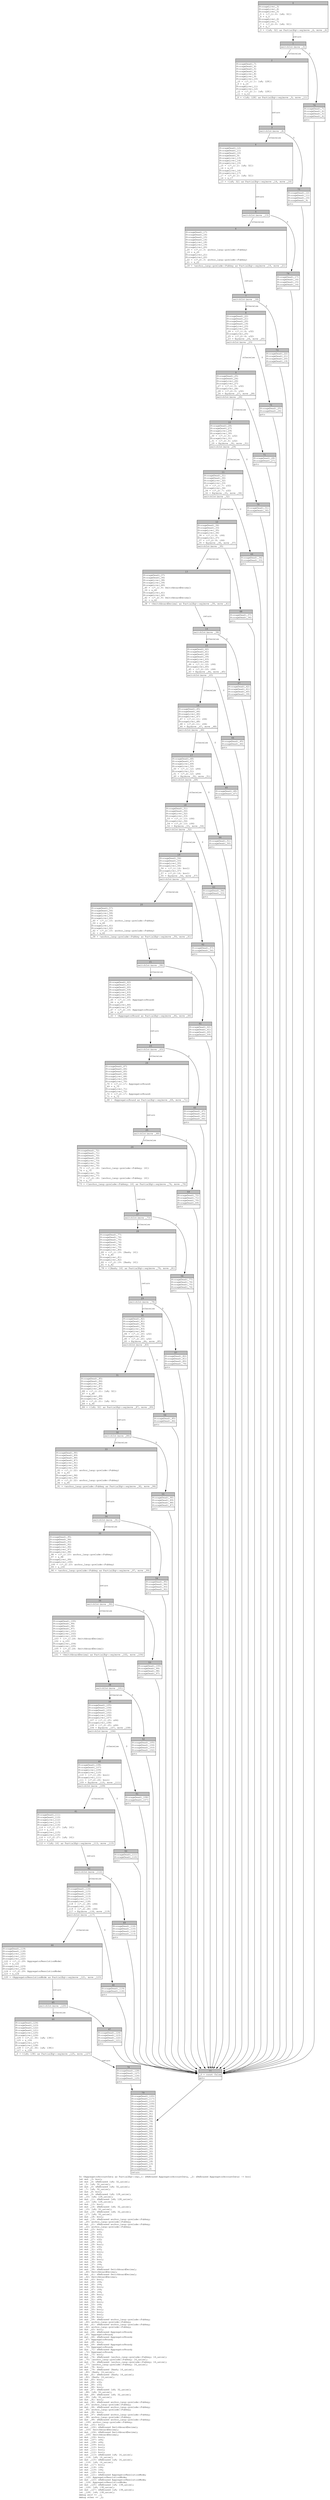 digraph Mir_0_243 {
    graph [fontname="Courier, monospace"];
    node [fontname="Courier, monospace"];
    edge [fontname="Courier, monospace"];
    label=<fn &lt;AggregatorAccountData as PartialEq&gt;::eq(_1: &amp;ReErased AggregatorAccountData, _2: &amp;ReErased AggregatorAccountData) -&gt; bool<br align="left"/>let mut _3: bool;<br align="left"/>let mut _4: &amp;ReErased [u8; 32_usize];<br align="left"/>let _5: [u8; 32_usize];<br align="left"/>let mut _6: &amp;ReErased [u8; 32_usize];<br align="left"/>let _7: [u8; 32_usize];<br align="left"/>let mut _8: bool;<br align="left"/>let mut _9: &amp;ReErased [u8; 128_usize];<br align="left"/>let _10: [u8; 128_usize];<br align="left"/>let mut _11: &amp;ReErased [u8; 128_usize];<br align="left"/>let _12: [u8; 128_usize];<br align="left"/>let mut _13: bool;<br align="left"/>let mut _14: &amp;ReErased [u8; 32_usize];<br align="left"/>let _15: [u8; 32_usize];<br align="left"/>let mut _16: &amp;ReErased [u8; 32_usize];<br align="left"/>let _17: [u8; 32_usize];<br align="left"/>let mut _18: bool;<br align="left"/>let mut _19: &amp;ReErased anchor_lang::prelude::Pubkey;<br align="left"/>let _20: anchor_lang::prelude::Pubkey;<br align="left"/>let mut _21: &amp;ReErased anchor_lang::prelude::Pubkey;<br align="left"/>let _22: anchor_lang::prelude::Pubkey;<br align="left"/>let mut _23: bool;<br align="left"/>let mut _24: u32;<br align="left"/>let mut _25: u32;<br align="left"/>let mut _26: bool;<br align="left"/>let mut _27: u32;<br align="left"/>let mut _28: u32;<br align="left"/>let mut _29: bool;<br align="left"/>let mut _30: u32;<br align="left"/>let mut _31: u32;<br align="left"/>let mut _32: bool;<br align="left"/>let mut _33: u32;<br align="left"/>let mut _34: u32;<br align="left"/>let mut _35: bool;<br align="left"/>let mut _36: i64;<br align="left"/>let mut _37: i64;<br align="left"/>let mut _38: bool;<br align="left"/>let mut _39: &amp;ReErased SwitchboardDecimal;<br align="left"/>let _40: SwitchboardDecimal;<br align="left"/>let mut _41: &amp;ReErased SwitchboardDecimal;<br align="left"/>let _42: SwitchboardDecimal;<br align="left"/>let mut _43: bool;<br align="left"/>let mut _44: i64;<br align="left"/>let mut _45: i64;<br align="left"/>let mut _46: bool;<br align="left"/>let mut _47: i64;<br align="left"/>let mut _48: i64;<br align="left"/>let mut _49: bool;<br align="left"/>let mut _50: u64;<br align="left"/>let mut _51: u64;<br align="left"/>let mut _52: bool;<br align="left"/>let mut _53: i64;<br align="left"/>let mut _54: i64;<br align="left"/>let mut _55: bool;<br align="left"/>let mut _56: bool;<br align="left"/>let mut _57: bool;<br align="left"/>let mut _58: bool;<br align="left"/>let mut _59: &amp;ReErased anchor_lang::prelude::Pubkey;<br align="left"/>let _60: anchor_lang::prelude::Pubkey;<br align="left"/>let mut _61: &amp;ReErased anchor_lang::prelude::Pubkey;<br align="left"/>let _62: anchor_lang::prelude::Pubkey;<br align="left"/>let mut _63: bool;<br align="left"/>let mut _64: &amp;ReErased AggregatorRound;<br align="left"/>let _65: AggregatorRound;<br align="left"/>let mut _66: &amp;ReErased AggregatorRound;<br align="left"/>let _67: AggregatorRound;<br align="left"/>let mut _68: bool;<br align="left"/>let mut _69: &amp;ReErased AggregatorRound;<br align="left"/>let _70: AggregatorRound;<br align="left"/>let mut _71: &amp;ReErased AggregatorRound;<br align="left"/>let _72: AggregatorRound;<br align="left"/>let mut _73: bool;<br align="left"/>let mut _74: &amp;ReErased [anchor_lang::prelude::Pubkey; 16_usize];<br align="left"/>let _75: [anchor_lang::prelude::Pubkey; 16_usize];<br align="left"/>let mut _76: &amp;ReErased [anchor_lang::prelude::Pubkey; 16_usize];<br align="left"/>let _77: [anchor_lang::prelude::Pubkey; 16_usize];<br align="left"/>let mut _78: bool;<br align="left"/>let mut _79: &amp;ReErased [Hash; 16_usize];<br align="left"/>let _80: [Hash; 16_usize];<br align="left"/>let mut _81: &amp;ReErased [Hash; 16_usize];<br align="left"/>let _82: [Hash; 16_usize];<br align="left"/>let mut _83: bool;<br align="left"/>let mut _84: u32;<br align="left"/>let mut _85: u32;<br align="left"/>let mut _86: bool;<br align="left"/>let mut _87: &amp;ReErased [u8; 32_usize];<br align="left"/>let _88: [u8; 32_usize];<br align="left"/>let mut _89: &amp;ReErased [u8; 32_usize];<br align="left"/>let _90: [u8; 32_usize];<br align="left"/>let mut _91: bool;<br align="left"/>let mut _92: &amp;ReErased anchor_lang::prelude::Pubkey;<br align="left"/>let _93: anchor_lang::prelude::Pubkey;<br align="left"/>let mut _94: &amp;ReErased anchor_lang::prelude::Pubkey;<br align="left"/>let _95: anchor_lang::prelude::Pubkey;<br align="left"/>let mut _96: bool;<br align="left"/>let mut _97: &amp;ReErased anchor_lang::prelude::Pubkey;<br align="left"/>let _98: anchor_lang::prelude::Pubkey;<br align="left"/>let mut _99: &amp;ReErased anchor_lang::prelude::Pubkey;<br align="left"/>let _100: anchor_lang::prelude::Pubkey;<br align="left"/>let mut _101: bool;<br align="left"/>let mut _102: &amp;ReErased SwitchboardDecimal;<br align="left"/>let _103: SwitchboardDecimal;<br align="left"/>let mut _104: &amp;ReErased SwitchboardDecimal;<br align="left"/>let _105: SwitchboardDecimal;<br align="left"/>let mut _106: bool;<br align="left"/>let mut _107: u64;<br align="left"/>let mut _108: u64;<br align="left"/>let mut _109: bool;<br align="left"/>let mut _110: bool;<br align="left"/>let mut _111: bool;<br align="left"/>let mut _112: bool;<br align="left"/>let mut _113: &amp;ReErased [u8; 16_usize];<br align="left"/>let _114: [u8; 16_usize];<br align="left"/>let mut _115: &amp;ReErased [u8; 16_usize];<br align="left"/>let _116: [u8; 16_usize];<br align="left"/>let mut _117: bool;<br align="left"/>let mut _118: i64;<br align="left"/>let mut _119: i64;<br align="left"/>let mut _120: bool;<br align="left"/>let mut _121: &amp;ReErased AggregatorResolutionMode;<br align="left"/>let _122: AggregatorResolutionMode;<br align="left"/>let mut _123: &amp;ReErased AggregatorResolutionMode;<br align="left"/>let _124: AggregatorResolutionMode;<br align="left"/>let mut _125: &amp;ReErased [u8; 138_usize];<br align="left"/>let _126: [u8; 138_usize];<br align="left"/>let mut _127: &amp;ReErased [u8; 138_usize];<br align="left"/>let _128: [u8; 138_usize];<br align="left"/>debug self =&gt; _1;<br align="left"/>debug other =&gt; _2;<br align="left"/>>;
    bb0__0_243 [shape="none", label=<<table border="0" cellborder="1" cellspacing="0"><tr><td bgcolor="gray" align="center" colspan="1">0</td></tr><tr><td align="left" balign="left">StorageLive(_3)<br/>StorageLive(_4)<br/>StorageLive(_5)<br/>_5 = ((*_1).0: [u8; 32])<br/>_4 = &amp;_5<br/>StorageLive(_6)<br/>StorageLive(_7)<br/>_7 = ((*_2).0: [u8; 32])<br/>_6 = &amp;_7<br/></td></tr><tr><td align="left">_3 = &lt;[u8; 32] as PartialEq&gt;::eq(move _4, move _6)</td></tr></table>>];
    bb1__0_243 [shape="none", label=<<table border="0" cellborder="1" cellspacing="0"><tr><td bgcolor="gray" align="center" colspan="1">1</td></tr><tr><td align="left">switchInt(move _3)</td></tr></table>>];
    bb2__0_243 [shape="none", label=<<table border="0" cellborder="1" cellspacing="0"><tr><td bgcolor="gray" align="center" colspan="1">2</td></tr><tr><td align="left" balign="left">StorageDead(_7)<br/>StorageDead(_6)<br/>StorageDead(_5)<br/>StorageDead(_4)<br/>StorageLive(_8)<br/>StorageLive(_9)<br/>StorageLive(_10)<br/>_10 = ((*_1).1: [u8; 128])<br/>_9 = &amp;_10<br/>StorageLive(_11)<br/>StorageLive(_12)<br/>_12 = ((*_2).1: [u8; 128])<br/>_11 = &amp;_12<br/></td></tr><tr><td align="left">_8 = &lt;[u8; 128] as PartialEq&gt;::eq(move _9, move _11)</td></tr></table>>];
    bb3__0_243 [shape="none", label=<<table border="0" cellborder="1" cellspacing="0"><tr><td bgcolor="gray" align="center" colspan="1">3</td></tr><tr><td align="left">switchInt(move _8)</td></tr></table>>];
    bb4__0_243 [shape="none", label=<<table border="0" cellborder="1" cellspacing="0"><tr><td bgcolor="gray" align="center" colspan="1">4</td></tr><tr><td align="left" balign="left">StorageDead(_12)<br/>StorageDead(_11)<br/>StorageDead(_10)<br/>StorageDead(_9)<br/>StorageLive(_13)<br/>StorageLive(_14)<br/>StorageLive(_15)<br/>_15 = ((*_1).2: [u8; 32])<br/>_14 = &amp;_15<br/>StorageLive(_16)<br/>StorageLive(_17)<br/>_17 = ((*_2).2: [u8; 32])<br/>_16 = &amp;_17<br/></td></tr><tr><td align="left">_13 = &lt;[u8; 32] as PartialEq&gt;::eq(move _14, move _16)</td></tr></table>>];
    bb5__0_243 [shape="none", label=<<table border="0" cellborder="1" cellspacing="0"><tr><td bgcolor="gray" align="center" colspan="1">5</td></tr><tr><td align="left">switchInt(move _13)</td></tr></table>>];
    bb6__0_243 [shape="none", label=<<table border="0" cellborder="1" cellspacing="0"><tr><td bgcolor="gray" align="center" colspan="1">6</td></tr><tr><td align="left" balign="left">StorageDead(_17)<br/>StorageDead(_16)<br/>StorageDead(_15)<br/>StorageDead(_14)<br/>StorageLive(_18)<br/>StorageLive(_19)<br/>StorageLive(_20)<br/>_20 = ((*_1).3: anchor_lang::prelude::Pubkey)<br/>_19 = &amp;_20<br/>StorageLive(_21)<br/>StorageLive(_22)<br/>_22 = ((*_2).3: anchor_lang::prelude::Pubkey)<br/>_21 = &amp;_22<br/></td></tr><tr><td align="left">_18 = &lt;anchor_lang::prelude::Pubkey as PartialEq&gt;::eq(move _19, move _21)</td></tr></table>>];
    bb7__0_243 [shape="none", label=<<table border="0" cellborder="1" cellspacing="0"><tr><td bgcolor="gray" align="center" colspan="1">7</td></tr><tr><td align="left">switchInt(move _18)</td></tr></table>>];
    bb8__0_243 [shape="none", label=<<table border="0" cellborder="1" cellspacing="0"><tr><td bgcolor="gray" align="center" colspan="1">8</td></tr><tr><td align="left" balign="left">StorageDead(_22)<br/>StorageDead(_21)<br/>StorageDead(_20)<br/>StorageDead(_19)<br/>StorageLive(_23)<br/>StorageLive(_24)<br/>_24 = ((*_1).4: u32)<br/>StorageLive(_25)<br/>_25 = ((*_2).4: u32)<br/>_23 = Eq(move _24, move _25)<br/></td></tr><tr><td align="left">switchInt(move _23)</td></tr></table>>];
    bb9__0_243 [shape="none", label=<<table border="0" cellborder="1" cellspacing="0"><tr><td bgcolor="gray" align="center" colspan="1">9</td></tr><tr><td align="left" balign="left">StorageDead(_25)<br/>StorageDead(_24)<br/>StorageLive(_26)<br/>StorageLive(_27)<br/>_27 = ((*_1).5: u32)<br/>StorageLive(_28)<br/>_28 = ((*_2).5: u32)<br/>_26 = Eq(move _27, move _28)<br/></td></tr><tr><td align="left">switchInt(move _26)</td></tr></table>>];
    bb10__0_243 [shape="none", label=<<table border="0" cellborder="1" cellspacing="0"><tr><td bgcolor="gray" align="center" colspan="1">10</td></tr><tr><td align="left" balign="left">StorageDead(_28)<br/>StorageDead(_27)<br/>StorageLive(_29)<br/>StorageLive(_30)<br/>_30 = ((*_1).6: u32)<br/>StorageLive(_31)<br/>_31 = ((*_2).6: u32)<br/>_29 = Eq(move _30, move _31)<br/></td></tr><tr><td align="left">switchInt(move _29)</td></tr></table>>];
    bb11__0_243 [shape="none", label=<<table border="0" cellborder="1" cellspacing="0"><tr><td bgcolor="gray" align="center" colspan="1">11</td></tr><tr><td align="left" balign="left">StorageDead(_31)<br/>StorageDead(_30)<br/>StorageLive(_32)<br/>StorageLive(_33)<br/>_33 = ((*_1).7: u32)<br/>StorageLive(_34)<br/>_34 = ((*_2).7: u32)<br/>_32 = Eq(move _33, move _34)<br/></td></tr><tr><td align="left">switchInt(move _32)</td></tr></table>>];
    bb12__0_243 [shape="none", label=<<table border="0" cellborder="1" cellspacing="0"><tr><td bgcolor="gray" align="center" colspan="1">12</td></tr><tr><td align="left" balign="left">StorageDead(_34)<br/>StorageDead(_33)<br/>StorageLive(_35)<br/>StorageLive(_36)<br/>_36 = ((*_1).8: i64)<br/>StorageLive(_37)<br/>_37 = ((*_2).8: i64)<br/>_35 = Eq(move _36, move _37)<br/></td></tr><tr><td align="left">switchInt(move _35)</td></tr></table>>];
    bb13__0_243 [shape="none", label=<<table border="0" cellborder="1" cellspacing="0"><tr><td bgcolor="gray" align="center" colspan="1">13</td></tr><tr><td align="left" balign="left">StorageDead(_37)<br/>StorageDead(_36)<br/>StorageLive(_38)<br/>StorageLive(_39)<br/>StorageLive(_40)<br/>_40 = ((*_1).9: SwitchboardDecimal)<br/>_39 = &amp;_40<br/>StorageLive(_41)<br/>StorageLive(_42)<br/>_42 = ((*_2).9: SwitchboardDecimal)<br/>_41 = &amp;_42<br/></td></tr><tr><td align="left">_38 = &lt;SwitchboardDecimal as PartialEq&gt;::eq(move _39, move _41)</td></tr></table>>];
    bb14__0_243 [shape="none", label=<<table border="0" cellborder="1" cellspacing="0"><tr><td bgcolor="gray" align="center" colspan="1">14</td></tr><tr><td align="left">switchInt(move _38)</td></tr></table>>];
    bb15__0_243 [shape="none", label=<<table border="0" cellborder="1" cellspacing="0"><tr><td bgcolor="gray" align="center" colspan="1">15</td></tr><tr><td align="left" balign="left">StorageDead(_42)<br/>StorageDead(_41)<br/>StorageDead(_40)<br/>StorageDead(_39)<br/>StorageLive(_43)<br/>StorageLive(_44)<br/>_44 = ((*_1).10: i64)<br/>StorageLive(_45)<br/>_45 = ((*_2).10: i64)<br/>_43 = Eq(move _44, move _45)<br/></td></tr><tr><td align="left">switchInt(move _43)</td></tr></table>>];
    bb16__0_243 [shape="none", label=<<table border="0" cellborder="1" cellspacing="0"><tr><td bgcolor="gray" align="center" colspan="1">16</td></tr><tr><td align="left" balign="left">StorageDead(_45)<br/>StorageDead(_44)<br/>StorageLive(_46)<br/>StorageLive(_47)<br/>_47 = ((*_1).11: i64)<br/>StorageLive(_48)<br/>_48 = ((*_2).11: i64)<br/>_46 = Eq(move _47, move _48)<br/></td></tr><tr><td align="left">switchInt(move _46)</td></tr></table>>];
    bb17__0_243 [shape="none", label=<<table border="0" cellborder="1" cellspacing="0"><tr><td bgcolor="gray" align="center" colspan="1">17</td></tr><tr><td align="left" balign="left">StorageDead(_48)<br/>StorageDead(_47)<br/>StorageLive(_49)<br/>StorageLive(_50)<br/>_50 = ((*_1).12: u64)<br/>StorageLive(_51)<br/>_51 = ((*_2).12: u64)<br/>_49 = Eq(move _50, move _51)<br/></td></tr><tr><td align="left">switchInt(move _49)</td></tr></table>>];
    bb18__0_243 [shape="none", label=<<table border="0" cellborder="1" cellspacing="0"><tr><td bgcolor="gray" align="center" colspan="1">18</td></tr><tr><td align="left" balign="left">StorageDead(_51)<br/>StorageDead(_50)<br/>StorageLive(_52)<br/>StorageLive(_53)<br/>_53 = ((*_1).13: i64)<br/>StorageLive(_54)<br/>_54 = ((*_2).13: i64)<br/>_52 = Eq(move _53, move _54)<br/></td></tr><tr><td align="left">switchInt(move _52)</td></tr></table>>];
    bb19__0_243 [shape="none", label=<<table border="0" cellborder="1" cellspacing="0"><tr><td bgcolor="gray" align="center" colspan="1">19</td></tr><tr><td align="left" balign="left">StorageDead(_54)<br/>StorageDead(_53)<br/>StorageLive(_55)<br/>StorageLive(_56)<br/>_56 = ((*_1).14: bool)<br/>StorageLive(_57)<br/>_57 = ((*_2).14: bool)<br/>_55 = Eq(move _56, move _57)<br/></td></tr><tr><td align="left">switchInt(move _55)</td></tr></table>>];
    bb20__0_243 [shape="none", label=<<table border="0" cellborder="1" cellspacing="0"><tr><td bgcolor="gray" align="center" colspan="1">20</td></tr><tr><td align="left" balign="left">StorageDead(_57)<br/>StorageDead(_56)<br/>StorageLive(_58)<br/>StorageLive(_59)<br/>StorageLive(_60)<br/>_60 = ((*_1).15: anchor_lang::prelude::Pubkey)<br/>_59 = &amp;_60<br/>StorageLive(_61)<br/>StorageLive(_62)<br/>_62 = ((*_2).15: anchor_lang::prelude::Pubkey)<br/>_61 = &amp;_62<br/></td></tr><tr><td align="left">_58 = &lt;anchor_lang::prelude::Pubkey as PartialEq&gt;::eq(move _59, move _61)</td></tr></table>>];
    bb21__0_243 [shape="none", label=<<table border="0" cellborder="1" cellspacing="0"><tr><td bgcolor="gray" align="center" colspan="1">21</td></tr><tr><td align="left">switchInt(move _58)</td></tr></table>>];
    bb22__0_243 [shape="none", label=<<table border="0" cellborder="1" cellspacing="0"><tr><td bgcolor="gray" align="center" colspan="1">22</td></tr><tr><td align="left" balign="left">StorageDead(_62)<br/>StorageDead(_61)<br/>StorageDead(_60)<br/>StorageDead(_59)<br/>StorageLive(_63)<br/>StorageLive(_64)<br/>StorageLive(_65)<br/>_65 = ((*_1).16: AggregatorRound)<br/>_64 = &amp;_65<br/>StorageLive(_66)<br/>StorageLive(_67)<br/>_67 = ((*_2).16: AggregatorRound)<br/>_66 = &amp;_67<br/></td></tr><tr><td align="left">_63 = &lt;AggregatorRound as PartialEq&gt;::eq(move _64, move _66)</td></tr></table>>];
    bb23__0_243 [shape="none", label=<<table border="0" cellborder="1" cellspacing="0"><tr><td bgcolor="gray" align="center" colspan="1">23</td></tr><tr><td align="left">switchInt(move _63)</td></tr></table>>];
    bb24__0_243 [shape="none", label=<<table border="0" cellborder="1" cellspacing="0"><tr><td bgcolor="gray" align="center" colspan="1">24</td></tr><tr><td align="left" balign="left">StorageDead(_67)<br/>StorageDead(_66)<br/>StorageDead(_65)<br/>StorageDead(_64)<br/>StorageLive(_68)<br/>StorageLive(_69)<br/>StorageLive(_70)<br/>_70 = ((*_1).17: AggregatorRound)<br/>_69 = &amp;_70<br/>StorageLive(_71)<br/>StorageLive(_72)<br/>_72 = ((*_2).17: AggregatorRound)<br/>_71 = &amp;_72<br/></td></tr><tr><td align="left">_68 = &lt;AggregatorRound as PartialEq&gt;::eq(move _69, move _71)</td></tr></table>>];
    bb25__0_243 [shape="none", label=<<table border="0" cellborder="1" cellspacing="0"><tr><td bgcolor="gray" align="center" colspan="1">25</td></tr><tr><td align="left">switchInt(move _68)</td></tr></table>>];
    bb26__0_243 [shape="none", label=<<table border="0" cellborder="1" cellspacing="0"><tr><td bgcolor="gray" align="center" colspan="1">26</td></tr><tr><td align="left" balign="left">StorageDead(_72)<br/>StorageDead(_71)<br/>StorageDead(_70)<br/>StorageDead(_69)<br/>StorageLive(_73)<br/>StorageLive(_74)<br/>StorageLive(_75)<br/>_75 = ((*_1).18: [anchor_lang::prelude::Pubkey; 16])<br/>_74 = &amp;_75<br/>StorageLive(_76)<br/>StorageLive(_77)<br/>_77 = ((*_2).18: [anchor_lang::prelude::Pubkey; 16])<br/>_76 = &amp;_77<br/></td></tr><tr><td align="left">_73 = &lt;[anchor_lang::prelude::Pubkey; 16] as PartialEq&gt;::eq(move _74, move _76)</td></tr></table>>];
    bb27__0_243 [shape="none", label=<<table border="0" cellborder="1" cellspacing="0"><tr><td bgcolor="gray" align="center" colspan="1">27</td></tr><tr><td align="left">switchInt(move _73)</td></tr></table>>];
    bb28__0_243 [shape="none", label=<<table border="0" cellborder="1" cellspacing="0"><tr><td bgcolor="gray" align="center" colspan="1">28</td></tr><tr><td align="left" balign="left">StorageDead(_77)<br/>StorageDead(_76)<br/>StorageDead(_75)<br/>StorageDead(_74)<br/>StorageLive(_78)<br/>StorageLive(_79)<br/>StorageLive(_80)<br/>_80 = ((*_1).19: [Hash; 16])<br/>_79 = &amp;_80<br/>StorageLive(_81)<br/>StorageLive(_82)<br/>_82 = ((*_2).19: [Hash; 16])<br/>_81 = &amp;_82<br/></td></tr><tr><td align="left">_78 = &lt;[Hash; 16] as PartialEq&gt;::eq(move _79, move _81)</td></tr></table>>];
    bb29__0_243 [shape="none", label=<<table border="0" cellborder="1" cellspacing="0"><tr><td bgcolor="gray" align="center" colspan="1">29</td></tr><tr><td align="left">switchInt(move _78)</td></tr></table>>];
    bb30__0_243 [shape="none", label=<<table border="0" cellborder="1" cellspacing="0"><tr><td bgcolor="gray" align="center" colspan="1">30</td></tr><tr><td align="left" balign="left">StorageDead(_82)<br/>StorageDead(_81)<br/>StorageDead(_80)<br/>StorageDead(_79)<br/>StorageLive(_83)<br/>StorageLive(_84)<br/>_84 = ((*_1).20: u32)<br/>StorageLive(_85)<br/>_85 = ((*_2).20: u32)<br/>_83 = Eq(move _84, move _85)<br/></td></tr><tr><td align="left">switchInt(move _83)</td></tr></table>>];
    bb31__0_243 [shape="none", label=<<table border="0" cellborder="1" cellspacing="0"><tr><td bgcolor="gray" align="center" colspan="1">31</td></tr><tr><td align="left" balign="left">StorageDead(_85)<br/>StorageDead(_84)<br/>StorageLive(_86)<br/>StorageLive(_87)<br/>StorageLive(_88)<br/>_88 = ((*_1).21: [u8; 32])<br/>_87 = &amp;_88<br/>StorageLive(_89)<br/>StorageLive(_90)<br/>_90 = ((*_2).21: [u8; 32])<br/>_89 = &amp;_90<br/></td></tr><tr><td align="left">_86 = &lt;[u8; 32] as PartialEq&gt;::eq(move _87, move _89)</td></tr></table>>];
    bb32__0_243 [shape="none", label=<<table border="0" cellborder="1" cellspacing="0"><tr><td bgcolor="gray" align="center" colspan="1">32</td></tr><tr><td align="left">switchInt(move _86)</td></tr></table>>];
    bb33__0_243 [shape="none", label=<<table border="0" cellborder="1" cellspacing="0"><tr><td bgcolor="gray" align="center" colspan="1">33</td></tr><tr><td align="left" balign="left">StorageDead(_90)<br/>StorageDead(_89)<br/>StorageDead(_88)<br/>StorageDead(_87)<br/>StorageLive(_91)<br/>StorageLive(_92)<br/>StorageLive(_93)<br/>_93 = ((*_1).22: anchor_lang::prelude::Pubkey)<br/>_92 = &amp;_93<br/>StorageLive(_94)<br/>StorageLive(_95)<br/>_95 = ((*_2).22: anchor_lang::prelude::Pubkey)<br/>_94 = &amp;_95<br/></td></tr><tr><td align="left">_91 = &lt;anchor_lang::prelude::Pubkey as PartialEq&gt;::eq(move _92, move _94)</td></tr></table>>];
    bb34__0_243 [shape="none", label=<<table border="0" cellborder="1" cellspacing="0"><tr><td bgcolor="gray" align="center" colspan="1">34</td></tr><tr><td align="left">switchInt(move _91)</td></tr></table>>];
    bb35__0_243 [shape="none", label=<<table border="0" cellborder="1" cellspacing="0"><tr><td bgcolor="gray" align="center" colspan="1">35</td></tr><tr><td align="left" balign="left">StorageDead(_95)<br/>StorageDead(_94)<br/>StorageDead(_93)<br/>StorageDead(_92)<br/>StorageLive(_96)<br/>StorageLive(_97)<br/>StorageLive(_98)<br/>_98 = ((*_1).23: anchor_lang::prelude::Pubkey)<br/>_97 = &amp;_98<br/>StorageLive(_99)<br/>StorageLive(_100)<br/>_100 = ((*_2).23: anchor_lang::prelude::Pubkey)<br/>_99 = &amp;_100<br/></td></tr><tr><td align="left">_96 = &lt;anchor_lang::prelude::Pubkey as PartialEq&gt;::eq(move _97, move _99)</td></tr></table>>];
    bb36__0_243 [shape="none", label=<<table border="0" cellborder="1" cellspacing="0"><tr><td bgcolor="gray" align="center" colspan="1">36</td></tr><tr><td align="left">switchInt(move _96)</td></tr></table>>];
    bb37__0_243 [shape="none", label=<<table border="0" cellborder="1" cellspacing="0"><tr><td bgcolor="gray" align="center" colspan="1">37</td></tr><tr><td align="left" balign="left">StorageDead(_100)<br/>StorageDead(_99)<br/>StorageDead(_98)<br/>StorageDead(_97)<br/>StorageLive(_101)<br/>StorageLive(_102)<br/>StorageLive(_103)<br/>_103 = ((*_1).24: SwitchboardDecimal)<br/>_102 = &amp;_103<br/>StorageLive(_104)<br/>StorageLive(_105)<br/>_105 = ((*_2).24: SwitchboardDecimal)<br/>_104 = &amp;_105<br/></td></tr><tr><td align="left">_101 = &lt;SwitchboardDecimal as PartialEq&gt;::eq(move _102, move _104)</td></tr></table>>];
    bb38__0_243 [shape="none", label=<<table border="0" cellborder="1" cellspacing="0"><tr><td bgcolor="gray" align="center" colspan="1">38</td></tr><tr><td align="left">switchInt(move _101)</td></tr></table>>];
    bb39__0_243 [shape="none", label=<<table border="0" cellborder="1" cellspacing="0"><tr><td bgcolor="gray" align="center" colspan="1">39</td></tr><tr><td align="left" balign="left">StorageDead(_105)<br/>StorageDead(_104)<br/>StorageDead(_103)<br/>StorageDead(_102)<br/>StorageLive(_106)<br/>StorageLive(_107)<br/>_107 = ((*_1).25: u64)<br/>StorageLive(_108)<br/>_108 = ((*_2).25: u64)<br/>_106 = Eq(move _107, move _108)<br/></td></tr><tr><td align="left">switchInt(move _106)</td></tr></table>>];
    bb40__0_243 [shape="none", label=<<table border="0" cellborder="1" cellspacing="0"><tr><td bgcolor="gray" align="center" colspan="1">40</td></tr><tr><td align="left" balign="left">StorageDead(_108)<br/>StorageDead(_107)<br/>StorageLive(_109)<br/>StorageLive(_110)<br/>_110 = ((*_1).26: bool)<br/>StorageLive(_111)<br/>_111 = ((*_2).26: bool)<br/>_109 = Eq(move _110, move _111)<br/></td></tr><tr><td align="left">switchInt(move _109)</td></tr></table>>];
    bb41__0_243 [shape="none", label=<<table border="0" cellborder="1" cellspacing="0"><tr><td bgcolor="gray" align="center" colspan="1">41</td></tr><tr><td align="left" balign="left">StorageDead(_111)<br/>StorageDead(_110)<br/>StorageLive(_112)<br/>StorageLive(_113)<br/>StorageLive(_114)<br/>_114 = ((*_1).27: [u8; 16])<br/>_113 = &amp;_114<br/>StorageLive(_115)<br/>StorageLive(_116)<br/>_116 = ((*_2).27: [u8; 16])<br/>_115 = &amp;_116<br/></td></tr><tr><td align="left">_112 = &lt;[u8; 16] as PartialEq&gt;::eq(move _113, move _115)</td></tr></table>>];
    bb42__0_243 [shape="none", label=<<table border="0" cellborder="1" cellspacing="0"><tr><td bgcolor="gray" align="center" colspan="1">42</td></tr><tr><td align="left">switchInt(move _112)</td></tr></table>>];
    bb43__0_243 [shape="none", label=<<table border="0" cellborder="1" cellspacing="0"><tr><td bgcolor="gray" align="center" colspan="1">43</td></tr><tr><td align="left" balign="left">StorageDead(_116)<br/>StorageDead(_115)<br/>StorageDead(_114)<br/>StorageDead(_113)<br/>StorageLive(_117)<br/>StorageLive(_118)<br/>_118 = ((*_1).28: i64)<br/>StorageLive(_119)<br/>_119 = ((*_2).28: i64)<br/>_117 = Eq(move _118, move _119)<br/></td></tr><tr><td align="left">switchInt(move _117)</td></tr></table>>];
    bb44__0_243 [shape="none", label=<<table border="0" cellborder="1" cellspacing="0"><tr><td bgcolor="gray" align="center" colspan="1">44</td></tr><tr><td align="left" balign="left">StorageDead(_119)<br/>StorageDead(_118)<br/>StorageLive(_120)<br/>StorageLive(_121)<br/>StorageLive(_122)<br/>_122 = ((*_1).29: AggregatorResolutionMode)<br/>_121 = &amp;_122<br/>StorageLive(_123)<br/>StorageLive(_124)<br/>_124 = ((*_2).29: AggregatorResolutionMode)<br/>_123 = &amp;_124<br/></td></tr><tr><td align="left">_120 = &lt;AggregatorResolutionMode as PartialEq&gt;::eq(move _121, move _123)</td></tr></table>>];
    bb45__0_243 [shape="none", label=<<table border="0" cellborder="1" cellspacing="0"><tr><td bgcolor="gray" align="center" colspan="1">45</td></tr><tr><td align="left">switchInt(move _120)</td></tr></table>>];
    bb46__0_243 [shape="none", label=<<table border="0" cellborder="1" cellspacing="0"><tr><td bgcolor="gray" align="center" colspan="1">46</td></tr><tr><td align="left" balign="left">StorageDead(_124)<br/>StorageDead(_123)<br/>StorageDead(_122)<br/>StorageDead(_121)<br/>StorageLive(_125)<br/>StorageLive(_126)<br/>_126 = ((*_1).30: [u8; 138])<br/>_125 = &amp;_126<br/>StorageLive(_127)<br/>StorageLive(_128)<br/>_128 = ((*_2).30: [u8; 138])<br/>_127 = &amp;_128<br/></td></tr><tr><td align="left">_0 = &lt;[u8; 138] as PartialEq&gt;::eq(move _125, move _127)</td></tr></table>>];
    bb47__0_243 [shape="none", label=<<table border="0" cellborder="1" cellspacing="0"><tr><td bgcolor="gray" align="center" colspan="1">47</td></tr><tr><td align="left" balign="left">StorageDead(_124)<br/>StorageDead(_123)<br/>StorageDead(_122)<br/>StorageDead(_121)<br/></td></tr><tr><td align="left">goto</td></tr></table>>];
    bb48__0_243 [shape="none", label=<<table border="0" cellborder="1" cellspacing="0"><tr><td bgcolor="gray" align="center" colspan="1">48</td></tr><tr><td align="left" balign="left">StorageDead(_119)<br/>StorageDead(_118)<br/></td></tr><tr><td align="left">goto</td></tr></table>>];
    bb49__0_243 [shape="none", label=<<table border="0" cellborder="1" cellspacing="0"><tr><td bgcolor="gray" align="center" colspan="1">49</td></tr><tr><td align="left" balign="left">StorageDead(_116)<br/>StorageDead(_115)<br/>StorageDead(_114)<br/>StorageDead(_113)<br/></td></tr><tr><td align="left">goto</td></tr></table>>];
    bb50__0_243 [shape="none", label=<<table border="0" cellborder="1" cellspacing="0"><tr><td bgcolor="gray" align="center" colspan="1">50</td></tr><tr><td align="left" balign="left">StorageDead(_111)<br/>StorageDead(_110)<br/></td></tr><tr><td align="left">goto</td></tr></table>>];
    bb51__0_243 [shape="none", label=<<table border="0" cellborder="1" cellspacing="0"><tr><td bgcolor="gray" align="center" colspan="1">51</td></tr><tr><td align="left" balign="left">StorageDead(_108)<br/>StorageDead(_107)<br/></td></tr><tr><td align="left">goto</td></tr></table>>];
    bb52__0_243 [shape="none", label=<<table border="0" cellborder="1" cellspacing="0"><tr><td bgcolor="gray" align="center" colspan="1">52</td></tr><tr><td align="left" balign="left">StorageDead(_105)<br/>StorageDead(_104)<br/>StorageDead(_103)<br/>StorageDead(_102)<br/></td></tr><tr><td align="left">goto</td></tr></table>>];
    bb53__0_243 [shape="none", label=<<table border="0" cellborder="1" cellspacing="0"><tr><td bgcolor="gray" align="center" colspan="1">53</td></tr><tr><td align="left" balign="left">StorageDead(_100)<br/>StorageDead(_99)<br/>StorageDead(_98)<br/>StorageDead(_97)<br/></td></tr><tr><td align="left">goto</td></tr></table>>];
    bb54__0_243 [shape="none", label=<<table border="0" cellborder="1" cellspacing="0"><tr><td bgcolor="gray" align="center" colspan="1">54</td></tr><tr><td align="left" balign="left">StorageDead(_95)<br/>StorageDead(_94)<br/>StorageDead(_93)<br/>StorageDead(_92)<br/></td></tr><tr><td align="left">goto</td></tr></table>>];
    bb55__0_243 [shape="none", label=<<table border="0" cellborder="1" cellspacing="0"><tr><td bgcolor="gray" align="center" colspan="1">55</td></tr><tr><td align="left" balign="left">StorageDead(_90)<br/>StorageDead(_89)<br/>StorageDead(_88)<br/>StorageDead(_87)<br/></td></tr><tr><td align="left">goto</td></tr></table>>];
    bb56__0_243 [shape="none", label=<<table border="0" cellborder="1" cellspacing="0"><tr><td bgcolor="gray" align="center" colspan="1">56</td></tr><tr><td align="left" balign="left">StorageDead(_85)<br/>StorageDead(_84)<br/></td></tr><tr><td align="left">goto</td></tr></table>>];
    bb57__0_243 [shape="none", label=<<table border="0" cellborder="1" cellspacing="0"><tr><td bgcolor="gray" align="center" colspan="1">57</td></tr><tr><td align="left" balign="left">StorageDead(_82)<br/>StorageDead(_81)<br/>StorageDead(_80)<br/>StorageDead(_79)<br/></td></tr><tr><td align="left">goto</td></tr></table>>];
    bb58__0_243 [shape="none", label=<<table border="0" cellborder="1" cellspacing="0"><tr><td bgcolor="gray" align="center" colspan="1">58</td></tr><tr><td align="left" balign="left">StorageDead(_77)<br/>StorageDead(_76)<br/>StorageDead(_75)<br/>StorageDead(_74)<br/></td></tr><tr><td align="left">goto</td></tr></table>>];
    bb59__0_243 [shape="none", label=<<table border="0" cellborder="1" cellspacing="0"><tr><td bgcolor="gray" align="center" colspan="1">59</td></tr><tr><td align="left" balign="left">StorageDead(_72)<br/>StorageDead(_71)<br/>StorageDead(_70)<br/>StorageDead(_69)<br/></td></tr><tr><td align="left">goto</td></tr></table>>];
    bb60__0_243 [shape="none", label=<<table border="0" cellborder="1" cellspacing="0"><tr><td bgcolor="gray" align="center" colspan="1">60</td></tr><tr><td align="left" balign="left">StorageDead(_67)<br/>StorageDead(_66)<br/>StorageDead(_65)<br/>StorageDead(_64)<br/></td></tr><tr><td align="left">goto</td></tr></table>>];
    bb61__0_243 [shape="none", label=<<table border="0" cellborder="1" cellspacing="0"><tr><td bgcolor="gray" align="center" colspan="1">61</td></tr><tr><td align="left" balign="left">StorageDead(_62)<br/>StorageDead(_61)<br/>StorageDead(_60)<br/>StorageDead(_59)<br/></td></tr><tr><td align="left">goto</td></tr></table>>];
    bb62__0_243 [shape="none", label=<<table border="0" cellborder="1" cellspacing="0"><tr><td bgcolor="gray" align="center" colspan="1">62</td></tr><tr><td align="left" balign="left">StorageDead(_57)<br/>StorageDead(_56)<br/></td></tr><tr><td align="left">goto</td></tr></table>>];
    bb63__0_243 [shape="none", label=<<table border="0" cellborder="1" cellspacing="0"><tr><td bgcolor="gray" align="center" colspan="1">63</td></tr><tr><td align="left" balign="left">StorageDead(_54)<br/>StorageDead(_53)<br/></td></tr><tr><td align="left">goto</td></tr></table>>];
    bb64__0_243 [shape="none", label=<<table border="0" cellborder="1" cellspacing="0"><tr><td bgcolor="gray" align="center" colspan="1">64</td></tr><tr><td align="left" balign="left">StorageDead(_51)<br/>StorageDead(_50)<br/></td></tr><tr><td align="left">goto</td></tr></table>>];
    bb65__0_243 [shape="none", label=<<table border="0" cellborder="1" cellspacing="0"><tr><td bgcolor="gray" align="center" colspan="1">65</td></tr><tr><td align="left" balign="left">StorageDead(_48)<br/>StorageDead(_47)<br/></td></tr><tr><td align="left">goto</td></tr></table>>];
    bb66__0_243 [shape="none", label=<<table border="0" cellborder="1" cellspacing="0"><tr><td bgcolor="gray" align="center" colspan="1">66</td></tr><tr><td align="left" balign="left">StorageDead(_45)<br/>StorageDead(_44)<br/></td></tr><tr><td align="left">goto</td></tr></table>>];
    bb67__0_243 [shape="none", label=<<table border="0" cellborder="1" cellspacing="0"><tr><td bgcolor="gray" align="center" colspan="1">67</td></tr><tr><td align="left" balign="left">StorageDead(_42)<br/>StorageDead(_41)<br/>StorageDead(_40)<br/>StorageDead(_39)<br/></td></tr><tr><td align="left">goto</td></tr></table>>];
    bb68__0_243 [shape="none", label=<<table border="0" cellborder="1" cellspacing="0"><tr><td bgcolor="gray" align="center" colspan="1">68</td></tr><tr><td align="left" balign="left">StorageDead(_37)<br/>StorageDead(_36)<br/></td></tr><tr><td align="left">goto</td></tr></table>>];
    bb69__0_243 [shape="none", label=<<table border="0" cellborder="1" cellspacing="0"><tr><td bgcolor="gray" align="center" colspan="1">69</td></tr><tr><td align="left" balign="left">StorageDead(_34)<br/>StorageDead(_33)<br/></td></tr><tr><td align="left">goto</td></tr></table>>];
    bb70__0_243 [shape="none", label=<<table border="0" cellborder="1" cellspacing="0"><tr><td bgcolor="gray" align="center" colspan="1">70</td></tr><tr><td align="left" balign="left">StorageDead(_31)<br/>StorageDead(_30)<br/></td></tr><tr><td align="left">goto</td></tr></table>>];
    bb71__0_243 [shape="none", label=<<table border="0" cellborder="1" cellspacing="0"><tr><td bgcolor="gray" align="center" colspan="1">71</td></tr><tr><td align="left" balign="left">StorageDead(_28)<br/>StorageDead(_27)<br/></td></tr><tr><td align="left">goto</td></tr></table>>];
    bb72__0_243 [shape="none", label=<<table border="0" cellborder="1" cellspacing="0"><tr><td bgcolor="gray" align="center" colspan="1">72</td></tr><tr><td align="left" balign="left">StorageDead(_25)<br/>StorageDead(_24)<br/></td></tr><tr><td align="left">goto</td></tr></table>>];
    bb73__0_243 [shape="none", label=<<table border="0" cellborder="1" cellspacing="0"><tr><td bgcolor="gray" align="center" colspan="1">73</td></tr><tr><td align="left" balign="left">StorageDead(_22)<br/>StorageDead(_21)<br/>StorageDead(_20)<br/>StorageDead(_19)<br/></td></tr><tr><td align="left">goto</td></tr></table>>];
    bb74__0_243 [shape="none", label=<<table border="0" cellborder="1" cellspacing="0"><tr><td bgcolor="gray" align="center" colspan="1">74</td></tr><tr><td align="left" balign="left">StorageDead(_17)<br/>StorageDead(_16)<br/>StorageDead(_15)<br/>StorageDead(_14)<br/></td></tr><tr><td align="left">goto</td></tr></table>>];
    bb75__0_243 [shape="none", label=<<table border="0" cellborder="1" cellspacing="0"><tr><td bgcolor="gray" align="center" colspan="1">75</td></tr><tr><td align="left" balign="left">StorageDead(_12)<br/>StorageDead(_11)<br/>StorageDead(_10)<br/>StorageDead(_9)<br/></td></tr><tr><td align="left">goto</td></tr></table>>];
    bb76__0_243 [shape="none", label=<<table border="0" cellborder="1" cellspacing="0"><tr><td bgcolor="gray" align="center" colspan="1">76</td></tr><tr><td align="left" balign="left">StorageDead(_7)<br/>StorageDead(_6)<br/>StorageDead(_5)<br/>StorageDead(_4)<br/></td></tr><tr><td align="left">goto</td></tr></table>>];
    bb77__0_243 [shape="none", label=<<table border="0" cellborder="1" cellspacing="0"><tr><td bgcolor="gray" align="center" colspan="1">77</td></tr><tr><td align="left" balign="left">_0 = const false<br/></td></tr><tr><td align="left">goto</td></tr></table>>];
    bb78__0_243 [shape="none", label=<<table border="0" cellborder="1" cellspacing="0"><tr><td bgcolor="gray" align="center" colspan="1">78</td></tr><tr><td align="left" balign="left">StorageDead(_128)<br/>StorageDead(_127)<br/>StorageDead(_126)<br/>StorageDead(_125)<br/></td></tr><tr><td align="left">goto</td></tr></table>>];
    bb79__0_243 [shape="none", label=<<table border="0" cellborder="1" cellspacing="0"><tr><td bgcolor="gray" align="center" colspan="1">79</td></tr><tr><td align="left" balign="left">StorageDead(_120)<br/>StorageDead(_117)<br/>StorageDead(_112)<br/>StorageDead(_109)<br/>StorageDead(_106)<br/>StorageDead(_101)<br/>StorageDead(_96)<br/>StorageDead(_91)<br/>StorageDead(_86)<br/>StorageDead(_83)<br/>StorageDead(_78)<br/>StorageDead(_73)<br/>StorageDead(_68)<br/>StorageDead(_63)<br/>StorageDead(_58)<br/>StorageDead(_55)<br/>StorageDead(_52)<br/>StorageDead(_49)<br/>StorageDead(_46)<br/>StorageDead(_43)<br/>StorageDead(_38)<br/>StorageDead(_35)<br/>StorageDead(_32)<br/>StorageDead(_29)<br/>StorageDead(_26)<br/>StorageDead(_23)<br/>StorageDead(_18)<br/>StorageDead(_13)<br/>StorageDead(_8)<br/>StorageDead(_3)<br/></td></tr><tr><td align="left">return</td></tr></table>>];
    bb0__0_243 -> bb1__0_243 [label="return"];
    bb1__0_243 -> bb76__0_243 [label="0"];
    bb1__0_243 -> bb2__0_243 [label="otherwise"];
    bb2__0_243 -> bb3__0_243 [label="return"];
    bb3__0_243 -> bb75__0_243 [label="0"];
    bb3__0_243 -> bb4__0_243 [label="otherwise"];
    bb4__0_243 -> bb5__0_243 [label="return"];
    bb5__0_243 -> bb74__0_243 [label="0"];
    bb5__0_243 -> bb6__0_243 [label="otherwise"];
    bb6__0_243 -> bb7__0_243 [label="return"];
    bb7__0_243 -> bb73__0_243 [label="0"];
    bb7__0_243 -> bb8__0_243 [label="otherwise"];
    bb8__0_243 -> bb72__0_243 [label="0"];
    bb8__0_243 -> bb9__0_243 [label="otherwise"];
    bb9__0_243 -> bb71__0_243 [label="0"];
    bb9__0_243 -> bb10__0_243 [label="otherwise"];
    bb10__0_243 -> bb70__0_243 [label="0"];
    bb10__0_243 -> bb11__0_243 [label="otherwise"];
    bb11__0_243 -> bb69__0_243 [label="0"];
    bb11__0_243 -> bb12__0_243 [label="otherwise"];
    bb12__0_243 -> bb68__0_243 [label="0"];
    bb12__0_243 -> bb13__0_243 [label="otherwise"];
    bb13__0_243 -> bb14__0_243 [label="return"];
    bb14__0_243 -> bb67__0_243 [label="0"];
    bb14__0_243 -> bb15__0_243 [label="otherwise"];
    bb15__0_243 -> bb66__0_243 [label="0"];
    bb15__0_243 -> bb16__0_243 [label="otherwise"];
    bb16__0_243 -> bb65__0_243 [label="0"];
    bb16__0_243 -> bb17__0_243 [label="otherwise"];
    bb17__0_243 -> bb64__0_243 [label="0"];
    bb17__0_243 -> bb18__0_243 [label="otherwise"];
    bb18__0_243 -> bb63__0_243 [label="0"];
    bb18__0_243 -> bb19__0_243 [label="otherwise"];
    bb19__0_243 -> bb62__0_243 [label="0"];
    bb19__0_243 -> bb20__0_243 [label="otherwise"];
    bb20__0_243 -> bb21__0_243 [label="return"];
    bb21__0_243 -> bb61__0_243 [label="0"];
    bb21__0_243 -> bb22__0_243 [label="otherwise"];
    bb22__0_243 -> bb23__0_243 [label="return"];
    bb23__0_243 -> bb60__0_243 [label="0"];
    bb23__0_243 -> bb24__0_243 [label="otherwise"];
    bb24__0_243 -> bb25__0_243 [label="return"];
    bb25__0_243 -> bb59__0_243 [label="0"];
    bb25__0_243 -> bb26__0_243 [label="otherwise"];
    bb26__0_243 -> bb27__0_243 [label="return"];
    bb27__0_243 -> bb58__0_243 [label="0"];
    bb27__0_243 -> bb28__0_243 [label="otherwise"];
    bb28__0_243 -> bb29__0_243 [label="return"];
    bb29__0_243 -> bb57__0_243 [label="0"];
    bb29__0_243 -> bb30__0_243 [label="otherwise"];
    bb30__0_243 -> bb56__0_243 [label="0"];
    bb30__0_243 -> bb31__0_243 [label="otherwise"];
    bb31__0_243 -> bb32__0_243 [label="return"];
    bb32__0_243 -> bb55__0_243 [label="0"];
    bb32__0_243 -> bb33__0_243 [label="otherwise"];
    bb33__0_243 -> bb34__0_243 [label="return"];
    bb34__0_243 -> bb54__0_243 [label="0"];
    bb34__0_243 -> bb35__0_243 [label="otherwise"];
    bb35__0_243 -> bb36__0_243 [label="return"];
    bb36__0_243 -> bb53__0_243 [label="0"];
    bb36__0_243 -> bb37__0_243 [label="otherwise"];
    bb37__0_243 -> bb38__0_243 [label="return"];
    bb38__0_243 -> bb52__0_243 [label="0"];
    bb38__0_243 -> bb39__0_243 [label="otherwise"];
    bb39__0_243 -> bb51__0_243 [label="0"];
    bb39__0_243 -> bb40__0_243 [label="otherwise"];
    bb40__0_243 -> bb50__0_243 [label="0"];
    bb40__0_243 -> bb41__0_243 [label="otherwise"];
    bb41__0_243 -> bb42__0_243 [label="return"];
    bb42__0_243 -> bb49__0_243 [label="0"];
    bb42__0_243 -> bb43__0_243 [label="otherwise"];
    bb43__0_243 -> bb48__0_243 [label="0"];
    bb43__0_243 -> bb44__0_243 [label="otherwise"];
    bb44__0_243 -> bb45__0_243 [label="return"];
    bb45__0_243 -> bb47__0_243 [label="0"];
    bb45__0_243 -> bb46__0_243 [label="otherwise"];
    bb46__0_243 -> bb78__0_243 [label="return"];
    bb47__0_243 -> bb77__0_243 [label=""];
    bb48__0_243 -> bb77__0_243 [label=""];
    bb49__0_243 -> bb77__0_243 [label=""];
    bb50__0_243 -> bb77__0_243 [label=""];
    bb51__0_243 -> bb77__0_243 [label=""];
    bb52__0_243 -> bb77__0_243 [label=""];
    bb53__0_243 -> bb77__0_243 [label=""];
    bb54__0_243 -> bb77__0_243 [label=""];
    bb55__0_243 -> bb77__0_243 [label=""];
    bb56__0_243 -> bb77__0_243 [label=""];
    bb57__0_243 -> bb77__0_243 [label=""];
    bb58__0_243 -> bb77__0_243 [label=""];
    bb59__0_243 -> bb77__0_243 [label=""];
    bb60__0_243 -> bb77__0_243 [label=""];
    bb61__0_243 -> bb77__0_243 [label=""];
    bb62__0_243 -> bb77__0_243 [label=""];
    bb63__0_243 -> bb77__0_243 [label=""];
    bb64__0_243 -> bb77__0_243 [label=""];
    bb65__0_243 -> bb77__0_243 [label=""];
    bb66__0_243 -> bb77__0_243 [label=""];
    bb67__0_243 -> bb77__0_243 [label=""];
    bb68__0_243 -> bb77__0_243 [label=""];
    bb69__0_243 -> bb77__0_243 [label=""];
    bb70__0_243 -> bb77__0_243 [label=""];
    bb71__0_243 -> bb77__0_243 [label=""];
    bb72__0_243 -> bb77__0_243 [label=""];
    bb73__0_243 -> bb77__0_243 [label=""];
    bb74__0_243 -> bb77__0_243 [label=""];
    bb75__0_243 -> bb77__0_243 [label=""];
    bb76__0_243 -> bb77__0_243 [label=""];
    bb77__0_243 -> bb79__0_243 [label=""];
    bb78__0_243 -> bb79__0_243 [label=""];
}
